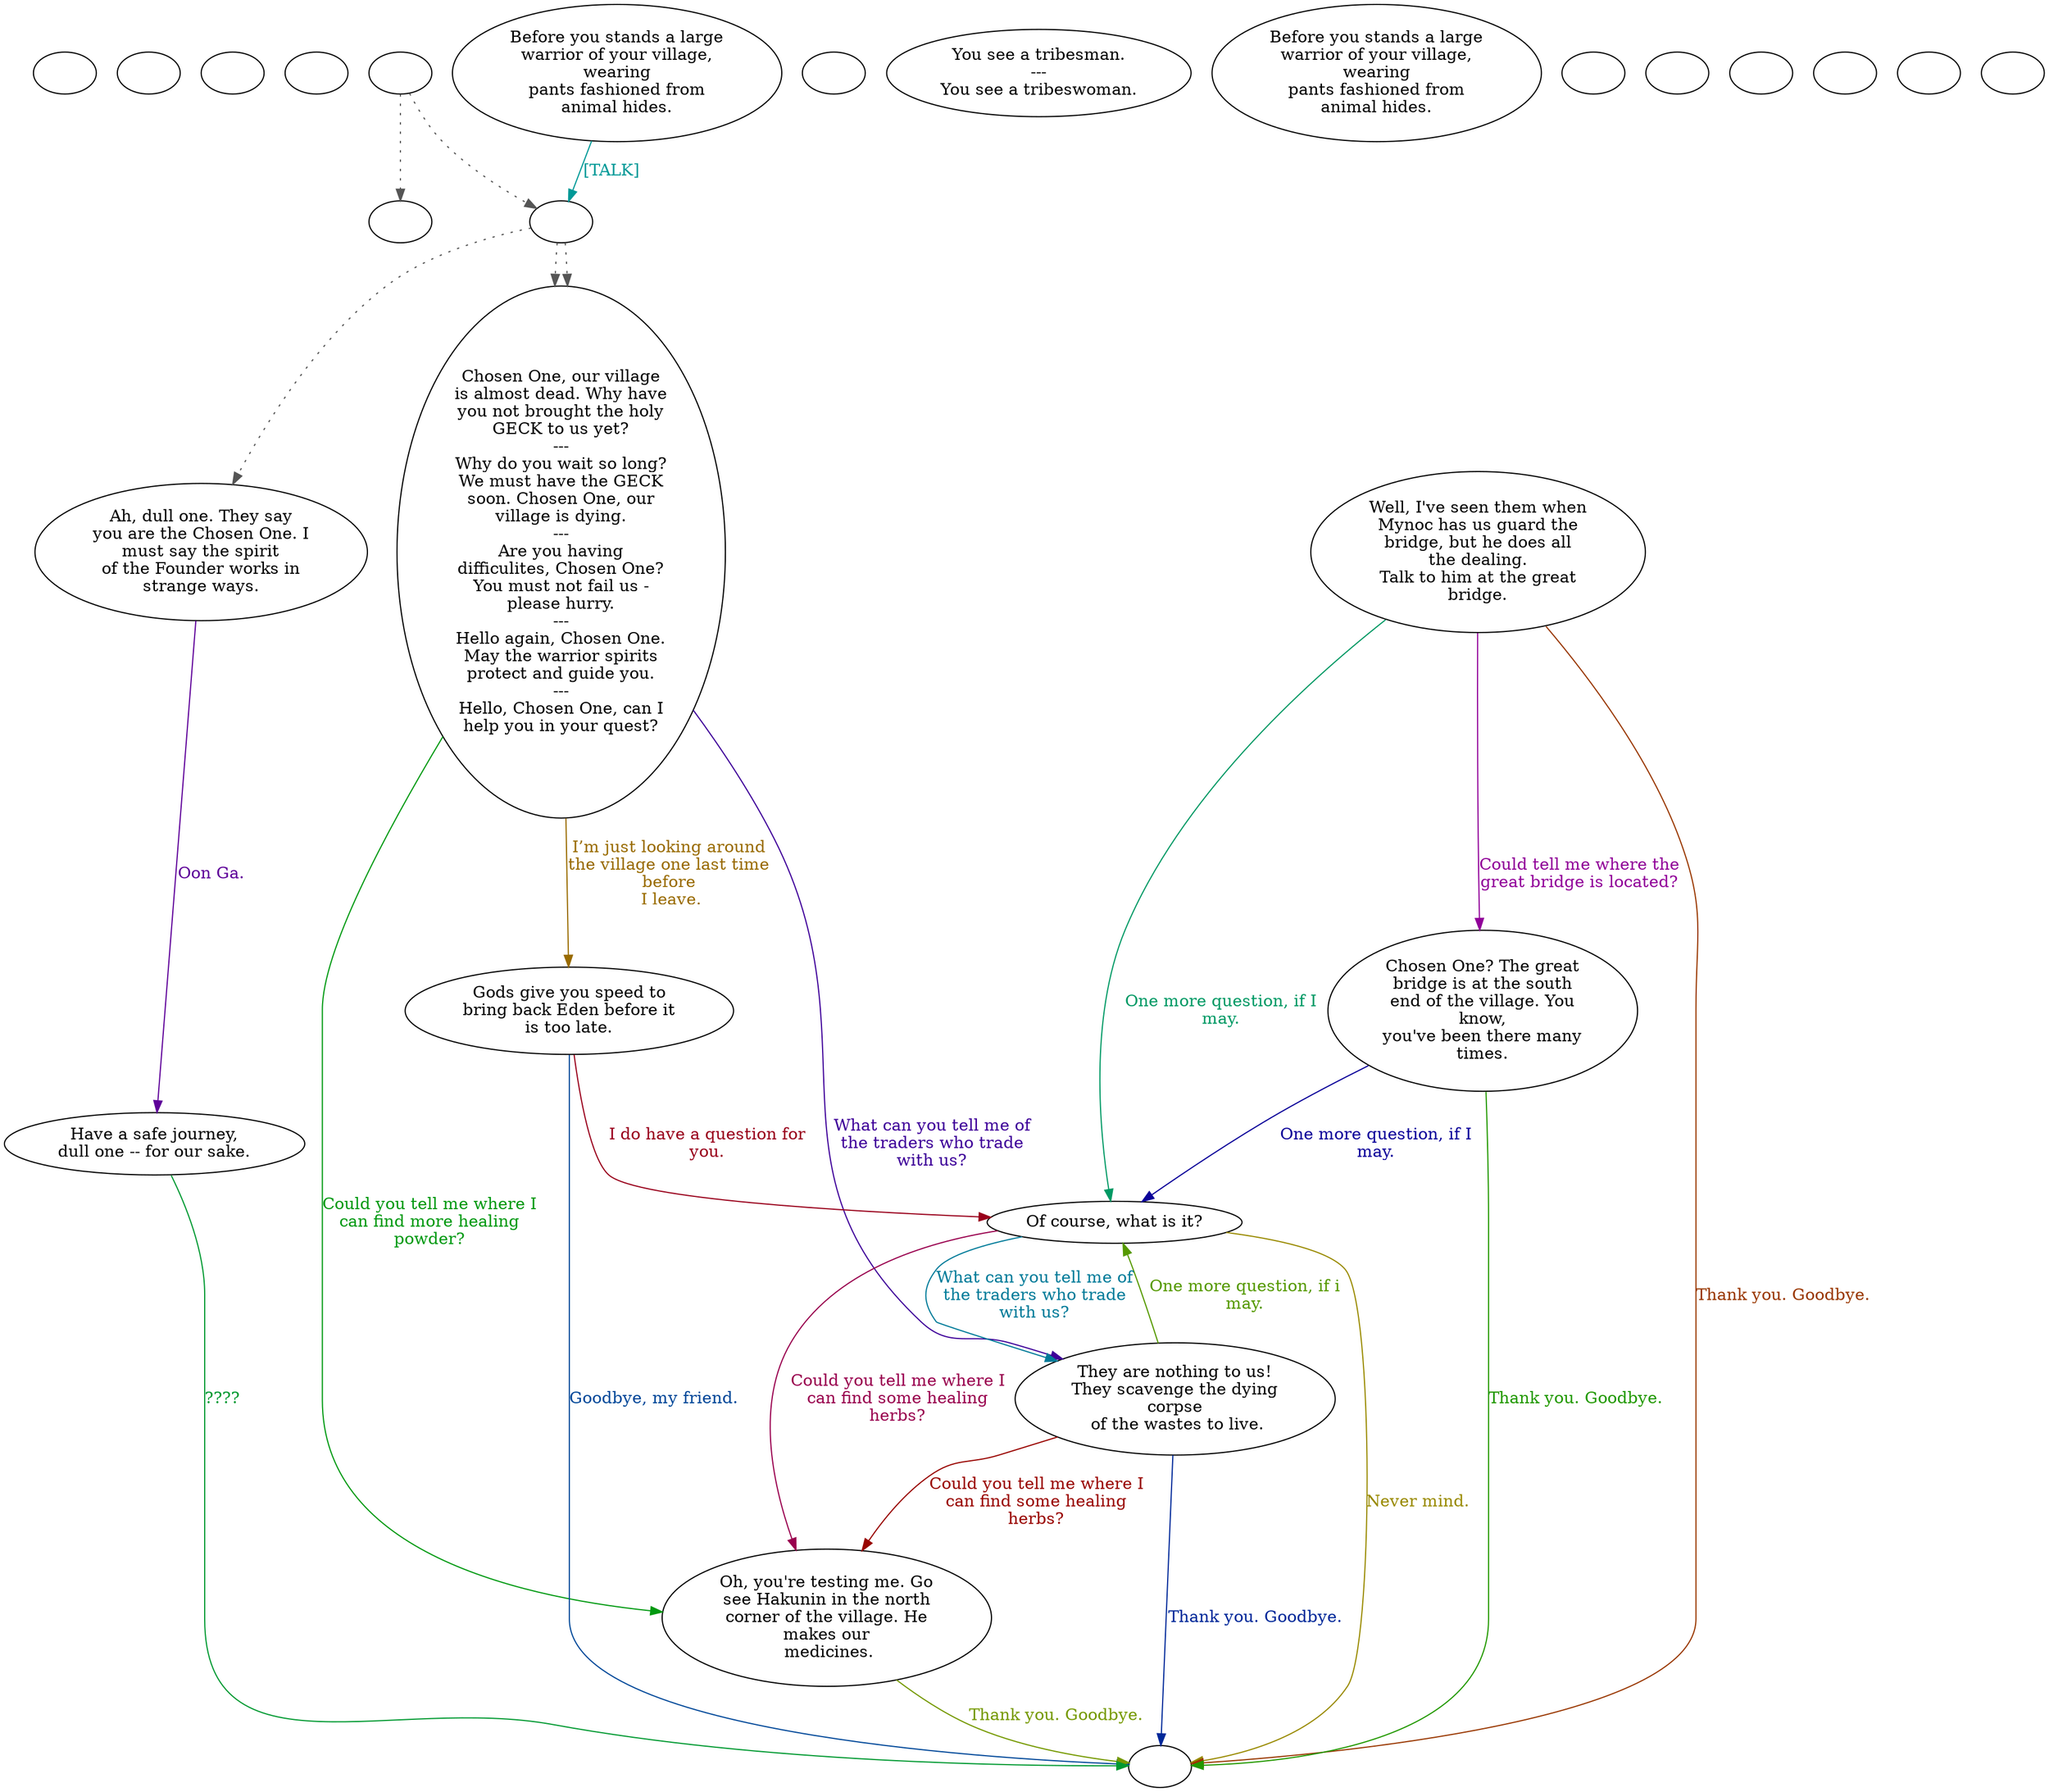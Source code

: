 digraph ACWARIOR {
  "checkPartyMembersNearDoor" [style=filled       fillcolor="#FFFFFF"       color="#000000"]
  "checkPartyMembersNearDoor" [label=""]
  "start" [style=filled       fillcolor="#FFFFFF"       color="#000000"]
  "start" [label=""]
  "critter_p_proc" [style=filled       fillcolor="#FFFFFF"       color="#000000"]
  "critter_p_proc" [label=""]
  "pickup_p_proc" [style=filled       fillcolor="#FFFFFF"       color="#000000"]
  "pickup_p_proc" [label=""]
  "talk_p_proc" [style=filled       fillcolor="#FFFFFF"       color="#000000"]
  "talk_p_proc" -> "Node009" [style=dotted color="#555555"]
  "talk_p_proc" -> "Node997" [style=dotted color="#555555"]
  "talk_p_proc" [label=""]
  "destroy_p_proc" [style=filled       fillcolor="#FFFFFF"       color="#000000"]
  "destroy_p_proc" [label=""]
  "look_at_p_proc" [style=filled       fillcolor="#FFFFFF"       color="#000000"]
  "look_at_p_proc" [label="You see a tribesman.\n---\nYou see a tribeswoman."]
  "description_p_proc" [style=filled       fillcolor="#FFFFFF"       color="#000000"]
  "description_p_proc" [label="Before you stands a large\nwarrior of your village,\nwearing\npants fashioned from\nanimal hides."]
  "use_skill_on_p_proc" [style=filled       fillcolor="#FFFFFF"       color="#000000"]
  "use_skill_on_p_proc" [label=""]
  "damage_p_proc" [style=filled       fillcolor="#FFFFFF"       color="#000000"]
  "damage_p_proc" [label=""]
  "map_enter_p_proc" [style=filled       fillcolor="#FFFFFF"       color="#000000"]
  "map_enter_p_proc" [label=""]
  "timed_event_p_proc" [style=filled       fillcolor="#FFFFFF"       color="#000000"]
  "timed_event_p_proc" [label=""]
  "push_p_proc" [style=filled       fillcolor="#FFFFFF"       color="#000000"]
  "push_p_proc" [label=""]
  "Node997" [style=filled       fillcolor="#FFFFFF"       color="#000000"]
  "Node997" -> "Node007" [style=dotted color="#555555"]
  "Node997" -> "Node001" [style=dotted color="#555555"]
  "Node997" -> "Node001" [style=dotted color="#555555"]
  "Node997" [label=""]
  "Node998" [style=filled       fillcolor="#FFFFFF"       color="#000000"]
  "Node998" [label=""]
  "Node999" [style=filled       fillcolor="#FFFFFF"       color="#000000"]
  "Node999" [label=""]
  "Node000" [style=filled       fillcolor="#FFFFFF"       color="#000000"]
  "Node000" [label="Before you stands a large\nwarrior of your village,\nwearing\npants fashioned from\nanimal hides."]
  "Node000" -> "Node997" [label="[TALK]" color="#009997" fontcolor="#009997"]
  "Node001" [style=filled       fillcolor="#FFFFFF"       color="#000000"]
  "Node001" [label="Chosen One, our village\nis almost dead. Why have\nyou not brought the holy\nGECK to us yet?\n---\nWhy do you wait so long?\nWe must have the GECK\nsoon. Chosen One, our\nvillage is dying.\n---\nAre you having\ndifficulites, Chosen One?\nYou must not fail us -\nplease hurry.\n---\nHello again, Chosen One.\nMay the warrior spirits\nprotect and guide you.\n---\nHello, Chosen One, can I\nhelp you in your quest?"]
  "Node001" -> "Node002" [label="I’m just looking around\nthe village one last time\nbefore\n I leave." color="#996B00" fontcolor="#996B00"]
  "Node001" -> "Node010" [label="What can you tell me of\nthe traders who trade\nwith us?" color="#3E0099" fontcolor="#3E0099"]
  "Node001" -> "Node003" [label="Could you tell me where I\ncan find more healing\npowder?" color="#009911" fontcolor="#009911"]
  "Node002" [style=filled       fillcolor="#FFFFFF"       color="#000000"]
  "Node002" [label="Gods give you speed to\nbring back Eden before it\nis too late."]
  "Node002" -> "Node006" [label="I do have a question for\nyou." color="#99001B" fontcolor="#99001B"]
  "Node002" -> "Node999" [label="Goodbye, my friend." color="#004899" fontcolor="#004899"]
  "Node003" [style=filled       fillcolor="#FFFFFF"       color="#000000"]
  "Node003" [label="Oh, you're testing me. Go\nsee Hakunin in the north\ncorner of the village. He\nmakes our\n medicines."]
  "Node003" -> "Node999" [label="Thank you. Goodbye." color="#759900" fontcolor="#759900"]
  "Node004" [style=filled       fillcolor="#FFFFFF"       color="#000000"]
  "Node004" [label="Well, I've seen them when\nMynoc has us guard the\nbridge, but he does all\nthe dealing.\nTalk to him at the great\nbridge."]
  "Node004" -> "Node005" [label="Could tell me where the\ngreat bridge is located?" color="#910099" fontcolor="#910099"]
  "Node004" -> "Node006" [label="One more question, if I\nmay." color="#009964" fontcolor="#009964"]
  "Node004" -> "Node999" [label="Thank you. Goodbye." color="#993700" fontcolor="#993700"]
  "Node005" [style=filled       fillcolor="#FFFFFF"       color="#000000"]
  "Node005" [label="Chosen One? The great\nbridge is at the south\nend of the village. You\nknow,\nyou've been there many\ntimes."]
  "Node005" -> "Node006" [label="One more question, if I\nmay." color="#0B0099" fontcolor="#0B0099"]
  "Node005" -> "Node999" [label="Thank you. Goodbye." color="#229900" fontcolor="#229900"]
  "Node006" [style=filled       fillcolor="#FFFFFF"       color="#000000"]
  "Node006" [label="Of course, what is it?"]
  "Node006" -> "Node003" [label="Could you tell me where I\ncan find some healing\nherbs?" color="#99004E" fontcolor="#99004E"]
  "Node006" -> "Node010" [label="What can you tell me of\nthe traders who trade\nwith us?" color="#007B99" fontcolor="#007B99"]
  "Node006" -> "Node999" [label="Never mind." color="#998A00" fontcolor="#998A00"]
  "Node007" [style=filled       fillcolor="#FFFFFF"       color="#000000"]
  "Node007" [label="Ah, dull one. They say\nyou are the Chosen One. I\nmust say the spirit\nof the Founder works in\nstrange ways."]
  "Node007" -> "Node008" [label="Oon Ga." color="#5E0099" fontcolor="#5E0099"]
  "Node008" [style=filled       fillcolor="#FFFFFF"       color="#000000"]
  "Node008" [label="Have a safe journey,\ndull one -- for our sake."]
  "Node008" -> "Node999" [label="????" color="#009931" fontcolor="#009931"]
  "Node009" [style=filled       fillcolor="#FFFFFF"       color="#000000"]
  "Node009" [label=""]
  "Node010" [style=filled       fillcolor="#FFFFFF"       color="#000000"]
  "Node010" [label="They are nothing to us!\nThey scavenge the dying\ncorpse\n of the wastes to live."]
  "Node010" -> "Node003" [label="Could you tell me where I\ncan find some healing\nherbs?" color="#990400" fontcolor="#990400"]
  "Node010" -> "Node999" [label="Thank you. Goodbye." color="#002899" fontcolor="#002899"]
  "Node010" -> "Node006" [label="One more question, if i\nmay." color="#559900" fontcolor="#559900"]
}
